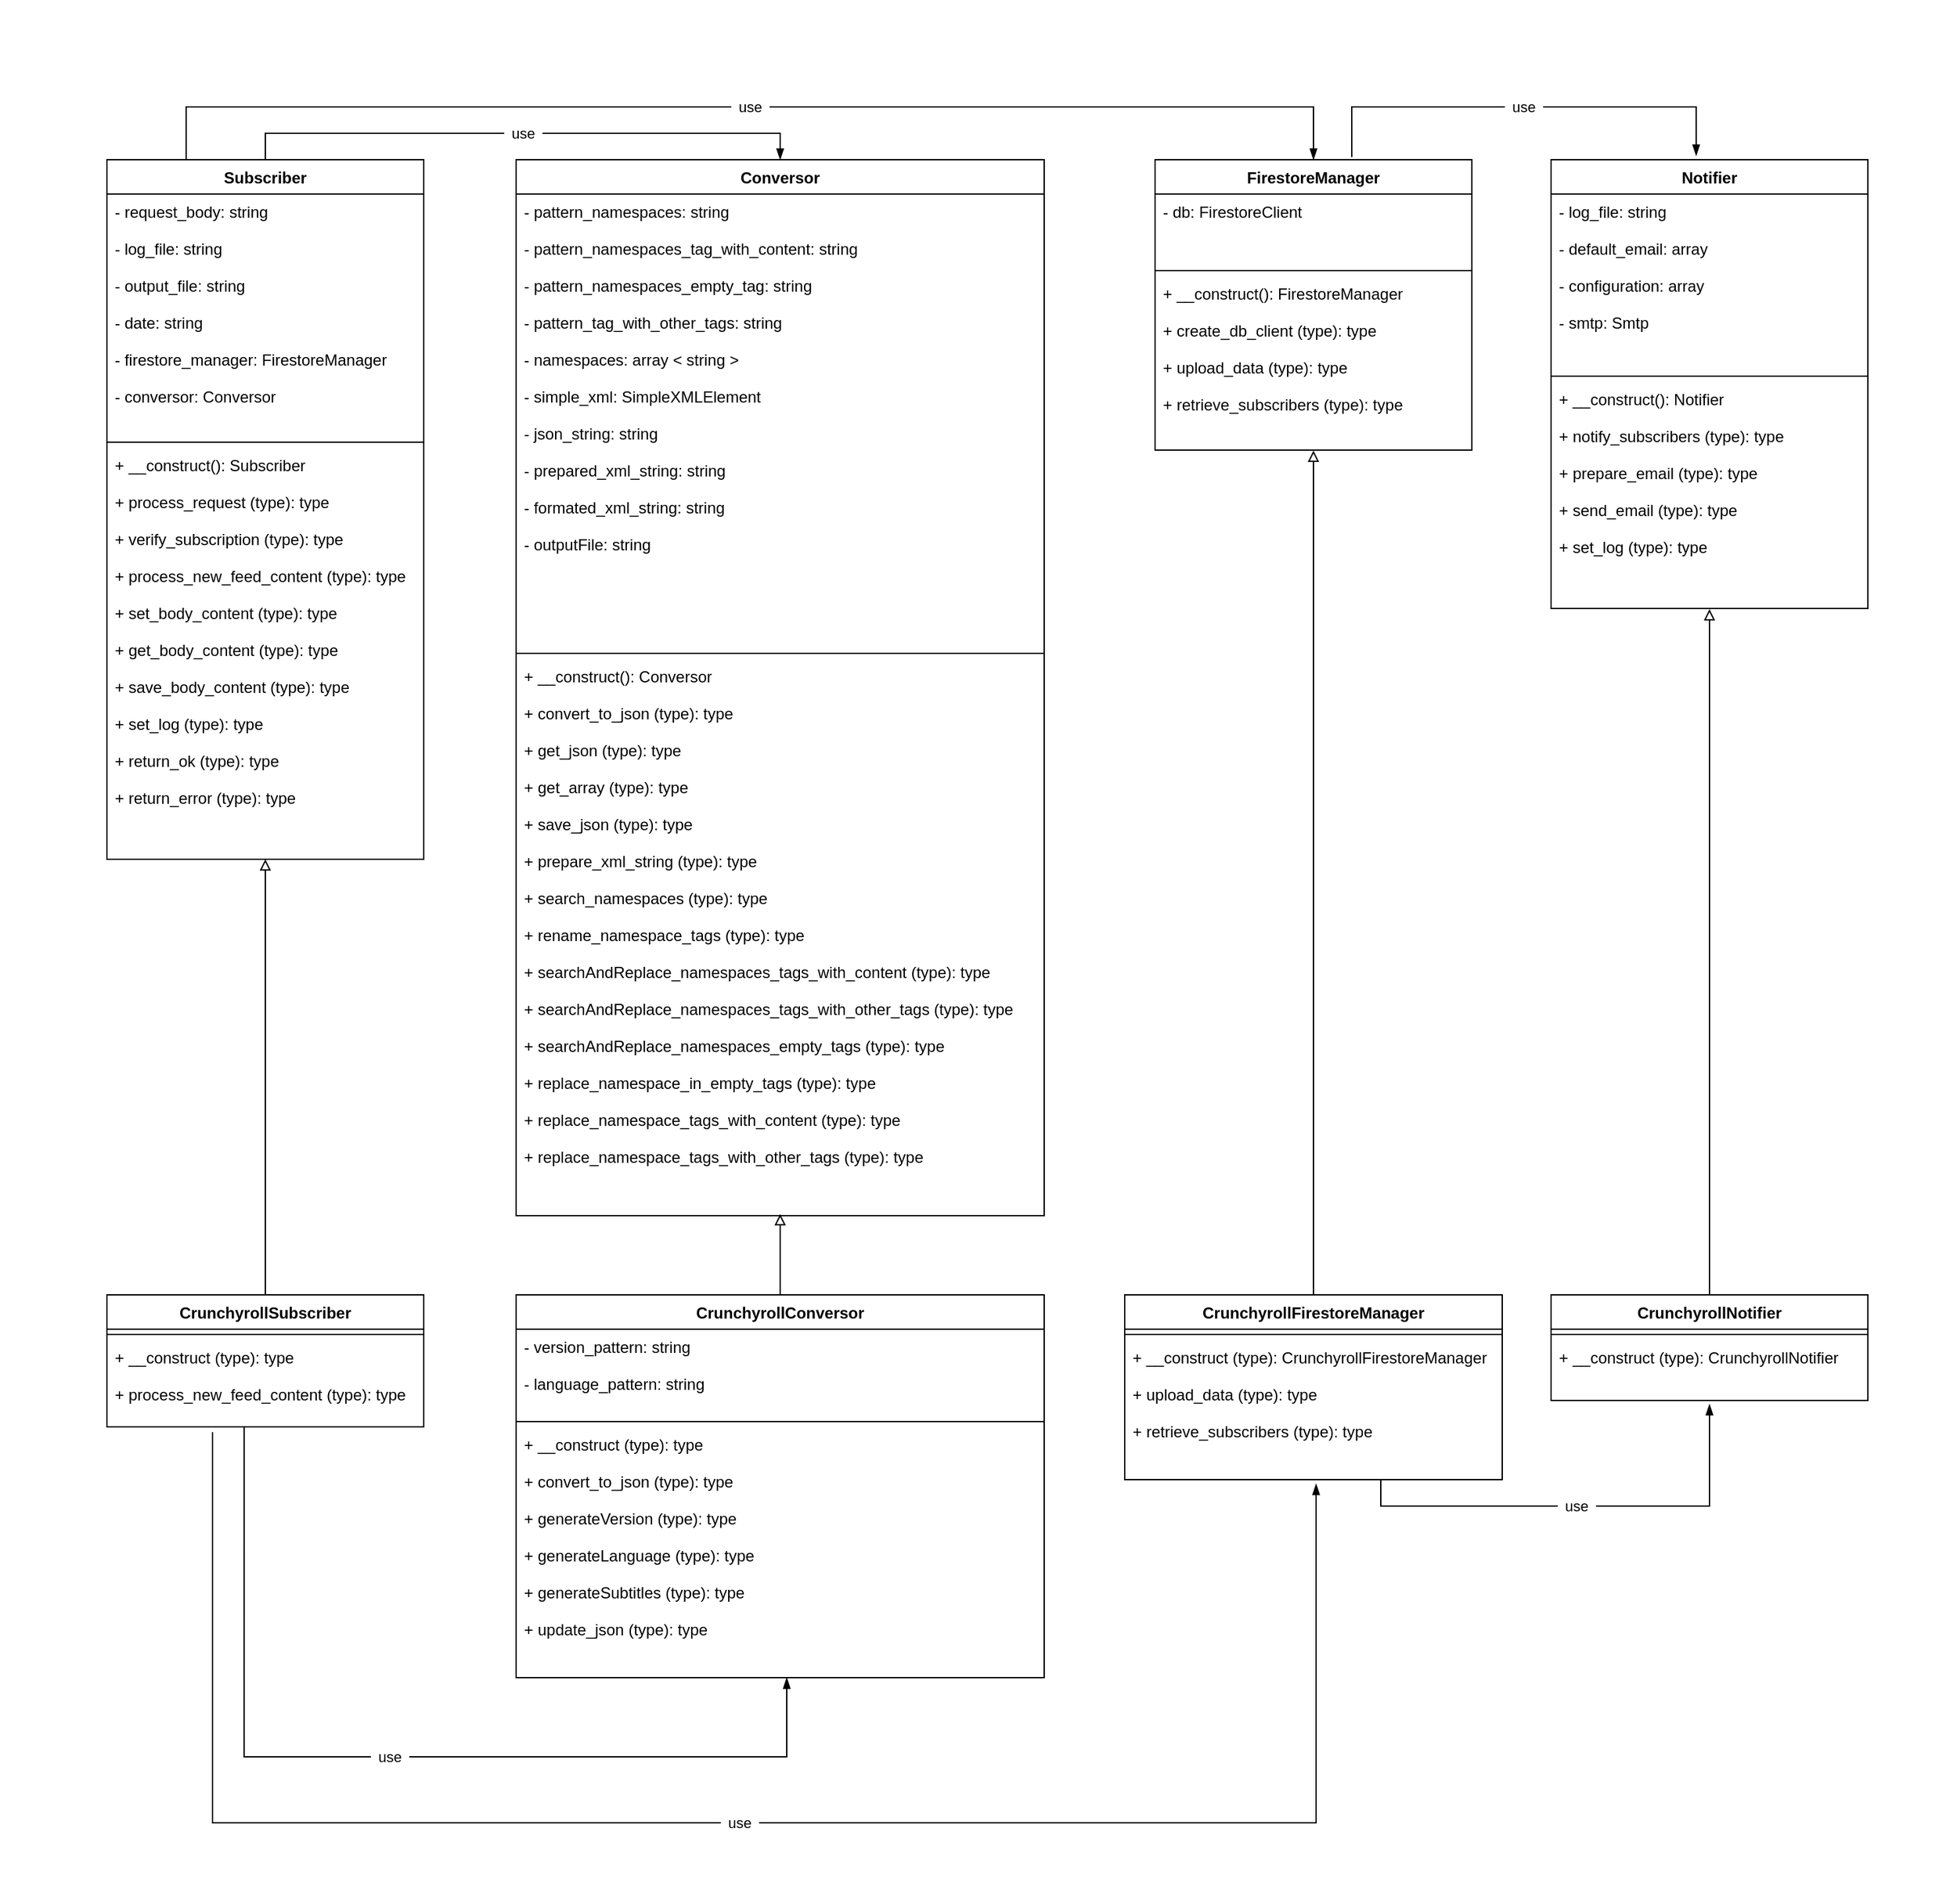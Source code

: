 <mxfile version="16.2.4" type="device"><diagram id="L9UusTqeQeY0h45g2Mg2" name="Page-1"><mxGraphModel dx="1182" dy="809" grid="1" gridSize="10" guides="1" tooltips="1" connect="1" arrows="1" fold="1" page="1" pageScale="1" pageWidth="827" pageHeight="1169" math="0" shadow="0"><root><mxCell id="0"/><mxCell id="1" parent="0"/><mxCell id="Oo0x1ERx0XrtTJ4_b-Tn-1" value="" style="shape=table;startSize=0;container=1;collapsible=0;childLayout=tableLayout;fillColor=none;strokeColor=none;" vertex="1" parent="1"><mxGeometry x="80" y="160" width="1480" height="1440" as="geometry"/></mxCell><mxCell id="Oo0x1ERx0XrtTJ4_b-Tn-2" value="" style="shape=tableRow;horizontal=0;startSize=0;swimlaneHead=0;swimlaneBody=0;top=0;left=0;bottom=0;right=0;collapsible=0;dropTarget=0;fillColor=none;points=[[0,0.5],[1,0.5]];portConstraint=eastwest;" vertex="1" parent="Oo0x1ERx0XrtTJ4_b-Tn-1"><mxGeometry width="1480" height="1440" as="geometry"/></mxCell><mxCell id="Oo0x1ERx0XrtTJ4_b-Tn-3" value="" style="shape=partialRectangle;html=1;whiteSpace=wrap;connectable=0;overflow=hidden;fillColor=none;top=0;left=0;bottom=0;right=0;pointerEvents=1;" vertex="1" parent="Oo0x1ERx0XrtTJ4_b-Tn-2"><mxGeometry width="1480" height="1440" as="geometry"><mxRectangle width="1480" height="1440" as="alternateBounds"/></mxGeometry></mxCell><mxCell id="bnSBYMJ9PnufTz5-zJGB-34" value="&amp;nbsp; use&amp;nbsp;&amp;nbsp;" style="edgeStyle=orthogonalEdgeStyle;rounded=0;orthogonalLoop=1;jettySize=auto;html=1;entryX=0.5;entryY=0;entryDx=0;entryDy=0;endArrow=blockThin;endFill=1;exitX=0.5;exitY=0;exitDx=0;exitDy=0;" parent="1" source="bnSBYMJ9PnufTz5-zJGB-1" target="bnSBYMJ9PnufTz5-zJGB-10" edge="1"><mxGeometry relative="1" as="geometry"/></mxCell><mxCell id="bnSBYMJ9PnufTz5-zJGB-1" value="Subscriber" style="swimlane;fontStyle=1;align=center;verticalAlign=top;childLayout=stackLayout;horizontal=1;startSize=26;horizontalStack=0;resizeParent=1;resizeParentMax=0;resizeLast=0;collapsible=1;marginBottom=0;" parent="1" vertex="1"><mxGeometry x="160" y="280" width="240" height="530" as="geometry"/></mxCell><mxCell id="bnSBYMJ9PnufTz5-zJGB-2" value="- request_body: string&#10;&#10;- log_file: string&#10;&#10;- output_file: string&#10;&#10;- date: string&#10;&#10;- firestore_manager: FirestoreManager&#10;&#10;- conversor: Conversor&#10;&#10;&#10;" style="text;strokeColor=none;fillColor=none;align=left;verticalAlign=top;spacingLeft=4;spacingRight=4;overflow=hidden;rotatable=0;points=[[0,0.5],[1,0.5]];portConstraint=eastwest;" parent="bnSBYMJ9PnufTz5-zJGB-1" vertex="1"><mxGeometry y="26" width="240" height="184" as="geometry"/></mxCell><mxCell id="bnSBYMJ9PnufTz5-zJGB-3" value="" style="line;strokeWidth=1;fillColor=none;align=left;verticalAlign=middle;spacingTop=-1;spacingLeft=3;spacingRight=3;rotatable=0;labelPosition=right;points=[];portConstraint=eastwest;" parent="bnSBYMJ9PnufTz5-zJGB-1" vertex="1"><mxGeometry y="210" width="240" height="8" as="geometry"/></mxCell><mxCell id="bnSBYMJ9PnufTz5-zJGB-4" value="+ __construct(): Subscriber&#10;&#10;+ process_request (type): type&#10;&#10;+ verify_subscription (type): type&#10;&#10;+ process_new_feed_content (type): type&#10;&#10;+ set_body_content (type): type&#10;&#10;+ get_body_content (type): type&#10;&#10;+ save_body_content (type): type&#10;&#10;+ set_log (type): type&#10;&#10;+ return_ok (type): type&#10;&#10;+ return_error (type): type" style="text;strokeColor=none;fillColor=none;align=left;verticalAlign=top;spacingLeft=4;spacingRight=4;overflow=hidden;rotatable=0;points=[[0,0.5],[1,0.5]];portConstraint=eastwest;" parent="bnSBYMJ9PnufTz5-zJGB-1" vertex="1"><mxGeometry y="218" width="240" height="312" as="geometry"/></mxCell><mxCell id="bnSBYMJ9PnufTz5-zJGB-9" style="edgeStyle=orthogonalEdgeStyle;rounded=0;orthogonalLoop=1;jettySize=auto;html=1;entryX=0.5;entryY=1;entryDx=0;entryDy=0;entryPerimeter=0;endArrow=block;endFill=0;" parent="1" source="bnSBYMJ9PnufTz5-zJGB-5" target="bnSBYMJ9PnufTz5-zJGB-4" edge="1"><mxGeometry relative="1" as="geometry"/></mxCell><mxCell id="bnSBYMJ9PnufTz5-zJGB-5" value="CrunchyrollSubscriber" style="swimlane;fontStyle=1;align=center;verticalAlign=top;childLayout=stackLayout;horizontal=1;startSize=26;horizontalStack=0;resizeParent=1;resizeParentMax=0;resizeLast=0;collapsible=1;marginBottom=0;" parent="1" vertex="1"><mxGeometry x="160" y="1140" width="240" height="100" as="geometry"/></mxCell><mxCell id="bnSBYMJ9PnufTz5-zJGB-7" value="" style="line;strokeWidth=1;fillColor=none;align=left;verticalAlign=middle;spacingTop=-1;spacingLeft=3;spacingRight=3;rotatable=0;labelPosition=right;points=[];portConstraint=eastwest;" parent="bnSBYMJ9PnufTz5-zJGB-5" vertex="1"><mxGeometry y="26" width="240" height="8" as="geometry"/></mxCell><mxCell id="bnSBYMJ9PnufTz5-zJGB-8" value="+ __construct (type): type&#10;&#10;+ process_new_feed_content (type): type" style="text;strokeColor=none;fillColor=none;align=left;verticalAlign=top;spacingLeft=4;spacingRight=4;overflow=hidden;rotatable=0;points=[[0,0.5],[1,0.5]];portConstraint=eastwest;" parent="bnSBYMJ9PnufTz5-zJGB-5" vertex="1"><mxGeometry y="34" width="240" height="66" as="geometry"/></mxCell><mxCell id="bnSBYMJ9PnufTz5-zJGB-10" value="Conversor" style="swimlane;fontStyle=1;align=center;verticalAlign=top;childLayout=stackLayout;horizontal=1;startSize=26;horizontalStack=0;resizeParent=1;resizeParentMax=0;resizeLast=0;collapsible=1;marginBottom=0;" parent="1" vertex="1"><mxGeometry x="470" y="280" width="400" height="800" as="geometry"/></mxCell><mxCell id="bnSBYMJ9PnufTz5-zJGB-11" value="- pattern_namespaces: string&#10;&#10;- pattern_namespaces_tag_with_content: string&#10;&#10;- pattern_namespaces_empty_tag: string&#10;&#10;- pattern_tag_with_other_tags: string&#10;&#10;- namespaces: array &lt; string &gt;&#10;&#10;- simple_xml: SimpleXMLElement&#10;&#10;- json_string: string&#10;&#10;- prepared_xml_string: string&#10;&#10;- formated_xml_string: string&#10;&#10;- outputFile: string&#10;&#10;&#10;&#10;" style="text;strokeColor=none;fillColor=none;align=left;verticalAlign=top;spacingLeft=4;spacingRight=4;overflow=hidden;rotatable=0;points=[[0,0.5],[1,0.5]];portConstraint=eastwest;" parent="bnSBYMJ9PnufTz5-zJGB-10" vertex="1"><mxGeometry y="26" width="400" height="344" as="geometry"/></mxCell><mxCell id="bnSBYMJ9PnufTz5-zJGB-12" value="" style="line;strokeWidth=1;fillColor=none;align=left;verticalAlign=middle;spacingTop=-1;spacingLeft=3;spacingRight=3;rotatable=0;labelPosition=right;points=[];portConstraint=eastwest;" parent="bnSBYMJ9PnufTz5-zJGB-10" vertex="1"><mxGeometry y="370" width="400" height="8" as="geometry"/></mxCell><mxCell id="bnSBYMJ9PnufTz5-zJGB-13" value="+ __construct(): Conversor&#10;&#10;+ convert_to_json (type): type&#10;&#10;+ get_json (type): type&#10;&#10;+ get_array (type): type&#10;&#10;+ save_json (type): type&#10;&#10;+ prepare_xml_string (type): type&#10;&#10;+ search_namespaces (type): type&#10;&#10;+ rename_namespace_tags (type): type&#10;&#10;+ searchAndReplace_namespaces_tags_with_content (type): type&#10;&#10;+ searchAndReplace_namespaces_tags_with_other_tags (type): type&#10;&#10;+ searchAndReplace_namespaces_empty_tags (type): type&#10;&#10;+ replace_namespace_in_empty_tags (type): type&#10;&#10;+ replace_namespace_tags_with_content (type): type&#10;&#10;+ replace_namespace_tags_with_other_tags (type): type" style="text;strokeColor=none;fillColor=none;align=left;verticalAlign=top;spacingLeft=4;spacingRight=4;overflow=hidden;rotatable=0;points=[[0,0.5],[1,0.5]];portConstraint=eastwest;" parent="bnSBYMJ9PnufTz5-zJGB-10" vertex="1"><mxGeometry y="378" width="400" height="422" as="geometry"/></mxCell><mxCell id="bnSBYMJ9PnufTz5-zJGB-17" style="edgeStyle=orthogonalEdgeStyle;rounded=0;orthogonalLoop=1;jettySize=auto;html=1;entryX=0.5;entryY=0.997;entryDx=0;entryDy=0;entryPerimeter=0;endArrow=block;endFill=0;" parent="1" source="bnSBYMJ9PnufTz5-zJGB-14" target="bnSBYMJ9PnufTz5-zJGB-13" edge="1"><mxGeometry relative="1" as="geometry"><Array as="points"><mxPoint x="670" y="1110"/><mxPoint x="670" y="1110"/></Array></mxGeometry></mxCell><mxCell id="bnSBYMJ9PnufTz5-zJGB-14" value="CrunchyrollConversor" style="swimlane;fontStyle=1;align=center;verticalAlign=top;childLayout=stackLayout;horizontal=1;startSize=26;horizontalStack=0;resizeParent=1;resizeParentMax=0;resizeLast=0;collapsible=1;marginBottom=0;" parent="1" vertex="1"><mxGeometry x="470" y="1140" width="400" height="290" as="geometry"/></mxCell><mxCell id="bnSBYMJ9PnufTz5-zJGB-40" value="- version_pattern: string&#10;&#10;- language_pattern: string" style="text;strokeColor=none;fillColor=none;align=left;verticalAlign=top;spacingLeft=4;spacingRight=4;overflow=hidden;rotatable=0;points=[[0,0.5],[1,0.5]];portConstraint=eastwest;" parent="bnSBYMJ9PnufTz5-zJGB-14" vertex="1"><mxGeometry y="26" width="400" height="66" as="geometry"/></mxCell><mxCell id="bnSBYMJ9PnufTz5-zJGB-15" value="" style="line;strokeWidth=1;fillColor=none;align=left;verticalAlign=middle;spacingTop=-1;spacingLeft=3;spacingRight=3;rotatable=0;labelPosition=right;points=[];portConstraint=eastwest;" parent="bnSBYMJ9PnufTz5-zJGB-14" vertex="1"><mxGeometry y="92" width="400" height="8" as="geometry"/></mxCell><mxCell id="bnSBYMJ9PnufTz5-zJGB-16" value="+ __construct (type): type&#10;&#10;+ convert_to_json (type): type&#10;&#10;+ generateVersion (type): type&#10;&#10;+ generateLanguage (type): type&#10;&#10;+ generateSubtitles (type): type&#10;&#10;+ update_json (type): type" style="text;strokeColor=none;fillColor=none;align=left;verticalAlign=top;spacingLeft=4;spacingRight=4;overflow=hidden;rotatable=0;points=[[0,0.5],[1,0.5]];portConstraint=eastwest;" parent="bnSBYMJ9PnufTz5-zJGB-14" vertex="1"><mxGeometry y="100" width="400" height="190" as="geometry"/></mxCell><mxCell id="bnSBYMJ9PnufTz5-zJGB-18" value="FirestoreManager" style="swimlane;fontStyle=1;align=center;verticalAlign=top;childLayout=stackLayout;horizontal=1;startSize=26;horizontalStack=0;resizeParent=1;resizeParentMax=0;resizeLast=0;collapsible=1;marginBottom=0;" parent="1" vertex="1"><mxGeometry x="954" y="280" width="240" height="220" as="geometry"/></mxCell><mxCell id="bnSBYMJ9PnufTz5-zJGB-19" value="- db: FirestoreClient" style="text;strokeColor=none;fillColor=none;align=left;verticalAlign=top;spacingLeft=4;spacingRight=4;overflow=hidden;rotatable=0;points=[[0,0.5],[1,0.5]];portConstraint=eastwest;" parent="bnSBYMJ9PnufTz5-zJGB-18" vertex="1"><mxGeometry y="26" width="240" height="54" as="geometry"/></mxCell><mxCell id="bnSBYMJ9PnufTz5-zJGB-20" value="" style="line;strokeWidth=1;fillColor=none;align=left;verticalAlign=middle;spacingTop=-1;spacingLeft=3;spacingRight=3;rotatable=0;labelPosition=right;points=[];portConstraint=eastwest;" parent="bnSBYMJ9PnufTz5-zJGB-18" vertex="1"><mxGeometry y="80" width="240" height="8" as="geometry"/></mxCell><mxCell id="bnSBYMJ9PnufTz5-zJGB-21" value="+ __construct(): FirestoreManager&#10;&#10;+ create_db_client (type): type&#10;&#10;+ upload_data (type): type&#10;&#10;+ retrieve_subscribers (type): type" style="text;strokeColor=none;fillColor=none;align=left;verticalAlign=top;spacingLeft=4;spacingRight=4;overflow=hidden;rotatable=0;points=[[0,0.5],[1,0.5]];portConstraint=eastwest;" parent="bnSBYMJ9PnufTz5-zJGB-18" vertex="1"><mxGeometry y="88" width="240" height="132" as="geometry"/></mxCell><mxCell id="bnSBYMJ9PnufTz5-zJGB-22" value="Notifier" style="swimlane;fontStyle=1;align=center;verticalAlign=top;childLayout=stackLayout;horizontal=1;startSize=26;horizontalStack=0;resizeParent=1;resizeParentMax=0;resizeLast=0;collapsible=1;marginBottom=0;" parent="1" vertex="1"><mxGeometry x="1254" y="280" width="240" height="340" as="geometry"/></mxCell><mxCell id="bnSBYMJ9PnufTz5-zJGB-23" value="- log_file: string&#10;&#10;- default_email: array&#10;&#10;- configuration: array&#10;&#10;- smtp: Smtp" style="text;strokeColor=none;fillColor=none;align=left;verticalAlign=top;spacingLeft=4;spacingRight=4;overflow=hidden;rotatable=0;points=[[0,0.5],[1,0.5]];portConstraint=eastwest;" parent="bnSBYMJ9PnufTz5-zJGB-22" vertex="1"><mxGeometry y="26" width="240" height="134" as="geometry"/></mxCell><mxCell id="bnSBYMJ9PnufTz5-zJGB-24" value="" style="line;strokeWidth=1;fillColor=none;align=left;verticalAlign=middle;spacingTop=-1;spacingLeft=3;spacingRight=3;rotatable=0;labelPosition=right;points=[];portConstraint=eastwest;" parent="bnSBYMJ9PnufTz5-zJGB-22" vertex="1"><mxGeometry y="160" width="240" height="8" as="geometry"/></mxCell><mxCell id="bnSBYMJ9PnufTz5-zJGB-25" value="+ __construct(): Notifier&#10;&#10;+ notify_subscribers (type): type&#10;&#10;+ prepare_email (type): type&#10;&#10;+ send_email (type): type&#10;&#10;+ set_log (type): type" style="text;strokeColor=none;fillColor=none;align=left;verticalAlign=top;spacingLeft=4;spacingRight=4;overflow=hidden;rotatable=0;points=[[0,0.5],[1,0.5]];portConstraint=eastwest;" parent="bnSBYMJ9PnufTz5-zJGB-22" vertex="1"><mxGeometry y="168" width="240" height="172" as="geometry"/></mxCell><mxCell id="bnSBYMJ9PnufTz5-zJGB-32" style="edgeStyle=orthogonalEdgeStyle;rounded=0;orthogonalLoop=1;jettySize=auto;html=1;entryX=0.5;entryY=1.003;entryDx=0;entryDy=0;entryPerimeter=0;endArrow=block;endFill=0;" parent="1" source="bnSBYMJ9PnufTz5-zJGB-26" target="bnSBYMJ9PnufTz5-zJGB-21" edge="1"><mxGeometry relative="1" as="geometry"/></mxCell><mxCell id="bnSBYMJ9PnufTz5-zJGB-26" value="CrunchyrollFirestoreManager" style="swimlane;fontStyle=1;align=center;verticalAlign=top;childLayout=stackLayout;horizontal=1;startSize=26;horizontalStack=0;resizeParent=1;resizeParentMax=0;resizeLast=0;collapsible=1;marginBottom=0;" parent="1" vertex="1"><mxGeometry x="931" y="1140" width="286" height="140" as="geometry"/></mxCell><mxCell id="bnSBYMJ9PnufTz5-zJGB-27" value="" style="line;strokeWidth=1;fillColor=none;align=left;verticalAlign=middle;spacingTop=-1;spacingLeft=3;spacingRight=3;rotatable=0;labelPosition=right;points=[];portConstraint=eastwest;" parent="bnSBYMJ9PnufTz5-zJGB-26" vertex="1"><mxGeometry y="26" width="286" height="8" as="geometry"/></mxCell><mxCell id="bnSBYMJ9PnufTz5-zJGB-28" value="+ __construct (type): CrunchyrollFirestoreManager&#10;&#10;+ upload_data (type): type&#10;&#10;+ retrieve_subscribers (type): type" style="text;strokeColor=none;fillColor=none;align=left;verticalAlign=top;spacingLeft=4;spacingRight=4;overflow=hidden;rotatable=0;points=[[0,0.5],[1,0.5]];portConstraint=eastwest;" parent="bnSBYMJ9PnufTz5-zJGB-26" vertex="1"><mxGeometry y="34" width="286" height="106" as="geometry"/></mxCell><mxCell id="bnSBYMJ9PnufTz5-zJGB-33" style="edgeStyle=orthogonalEdgeStyle;rounded=0;orthogonalLoop=1;jettySize=auto;html=1;entryX=0.5;entryY=1.003;entryDx=0;entryDy=0;entryPerimeter=0;endArrow=block;endFill=0;" parent="1" source="bnSBYMJ9PnufTz5-zJGB-29" target="bnSBYMJ9PnufTz5-zJGB-25" edge="1"><mxGeometry relative="1" as="geometry"/></mxCell><mxCell id="bnSBYMJ9PnufTz5-zJGB-29" value="CrunchyrollNotifier" style="swimlane;fontStyle=1;align=center;verticalAlign=top;childLayout=stackLayout;horizontal=1;startSize=26;horizontalStack=0;resizeParent=1;resizeParentMax=0;resizeLast=0;collapsible=1;marginBottom=0;" parent="1" vertex="1"><mxGeometry x="1254" y="1140" width="240" height="80" as="geometry"/></mxCell><mxCell id="bnSBYMJ9PnufTz5-zJGB-30" value="" style="line;strokeWidth=1;fillColor=none;align=left;verticalAlign=middle;spacingTop=-1;spacingLeft=3;spacingRight=3;rotatable=0;labelPosition=right;points=[];portConstraint=eastwest;" parent="bnSBYMJ9PnufTz5-zJGB-29" vertex="1"><mxGeometry y="26" width="240" height="8" as="geometry"/></mxCell><mxCell id="bnSBYMJ9PnufTz5-zJGB-31" value="+ __construct (type): CrunchyrollNotifier&#10;" style="text;strokeColor=none;fillColor=none;align=left;verticalAlign=top;spacingLeft=4;spacingRight=4;overflow=hidden;rotatable=0;points=[[0,0.5],[1,0.5]];portConstraint=eastwest;" parent="bnSBYMJ9PnufTz5-zJGB-29" vertex="1"><mxGeometry y="34" width="240" height="46" as="geometry"/></mxCell><mxCell id="bnSBYMJ9PnufTz5-zJGB-35" value="&amp;nbsp; use&amp;nbsp;&amp;nbsp;" style="edgeStyle=orthogonalEdgeStyle;rounded=0;orthogonalLoop=1;jettySize=auto;html=1;entryX=0.5;entryY=0;entryDx=0;entryDy=0;endArrow=blockThin;endFill=1;" parent="1" target="bnSBYMJ9PnufTz5-zJGB-18" edge="1"><mxGeometry relative="1" as="geometry"><mxPoint x="220" y="280" as="sourcePoint"/><mxPoint x="754" y="290" as="targetPoint"/><Array as="points"><mxPoint x="220" y="280"/><mxPoint x="220" y="240"/><mxPoint x="1074" y="240"/></Array></mxGeometry></mxCell><mxCell id="bnSBYMJ9PnufTz5-zJGB-36" value="&amp;nbsp; use&amp;nbsp;&amp;nbsp;" style="edgeStyle=orthogonalEdgeStyle;rounded=0;orthogonalLoop=1;jettySize=auto;html=1;entryX=0.458;entryY=-0.009;entryDx=0;entryDy=0;endArrow=blockThin;endFill=1;exitX=0.621;exitY=-0.009;exitDx=0;exitDy=0;exitPerimeter=0;entryPerimeter=0;" parent="1" source="bnSBYMJ9PnufTz5-zJGB-18" target="bnSBYMJ9PnufTz5-zJGB-22" edge="1"><mxGeometry relative="1" as="geometry"><mxPoint x="944" y="210" as="sourcePoint"/><mxPoint x="1608" y="210" as="targetPoint"/><Array as="points"><mxPoint x="1103" y="240"/><mxPoint x="1364" y="240"/></Array></mxGeometry></mxCell><mxCell id="bnSBYMJ9PnufTz5-zJGB-37" value="&amp;nbsp; use&amp;nbsp;&amp;nbsp;" style="edgeStyle=orthogonalEdgeStyle;rounded=0;orthogonalLoop=1;jettySize=auto;html=1;endArrow=blockThin;endFill=1;exitX=0.433;exitY=1;exitDx=0;exitDy=0;exitPerimeter=0;" parent="1" source="bnSBYMJ9PnufTz5-zJGB-8" edge="1"><mxGeometry relative="1" as="geometry"><mxPoint x="240" y="1219" as="sourcePoint"/><mxPoint x="675" y="1430" as="targetPoint"/><Array as="points"><mxPoint x="264" y="1490"/><mxPoint x="675" y="1490"/><mxPoint x="675" y="1433"/></Array></mxGeometry></mxCell><mxCell id="bnSBYMJ9PnufTz5-zJGB-38" value="&amp;nbsp; use&amp;nbsp;&amp;nbsp;" style="edgeStyle=orthogonalEdgeStyle;rounded=0;orthogonalLoop=1;jettySize=auto;html=1;entryX=0.507;entryY=1.03;entryDx=0;entryDy=0;endArrow=blockThin;endFill=1;entryPerimeter=0;" parent="1" target="bnSBYMJ9PnufTz5-zJGB-28" edge="1"><mxGeometry relative="1" as="geometry"><mxPoint x="240" y="1244" as="sourcePoint"/><mxPoint x="727.12" y="1096.006" as="targetPoint"/><Array as="points"><mxPoint x="240" y="1540"/><mxPoint x="1076" y="1540"/></Array></mxGeometry></mxCell><mxCell id="bnSBYMJ9PnufTz5-zJGB-39" value="&amp;nbsp; use&amp;nbsp;&amp;nbsp;" style="edgeStyle=orthogonalEdgeStyle;rounded=0;orthogonalLoop=1;jettySize=auto;html=1;entryX=0.5;entryY=1.061;entryDx=0;entryDy=0;endArrow=blockThin;endFill=1;exitX=0.713;exitY=1;exitDx=0;exitDy=0;exitPerimeter=0;entryPerimeter=0;" parent="1" source="bnSBYMJ9PnufTz5-zJGB-28" target="bnSBYMJ9PnufTz5-zJGB-31" edge="1"><mxGeometry relative="1" as="geometry"><mxPoint x="1124.02" y="1130" as="sourcePoint"/><mxPoint x="1423.22" y="1136.006" as="targetPoint"/><Array as="points"><mxPoint x="1125" y="1300"/><mxPoint x="1374" y="1300"/></Array></mxGeometry></mxCell></root></mxGraphModel></diagram></mxfile>